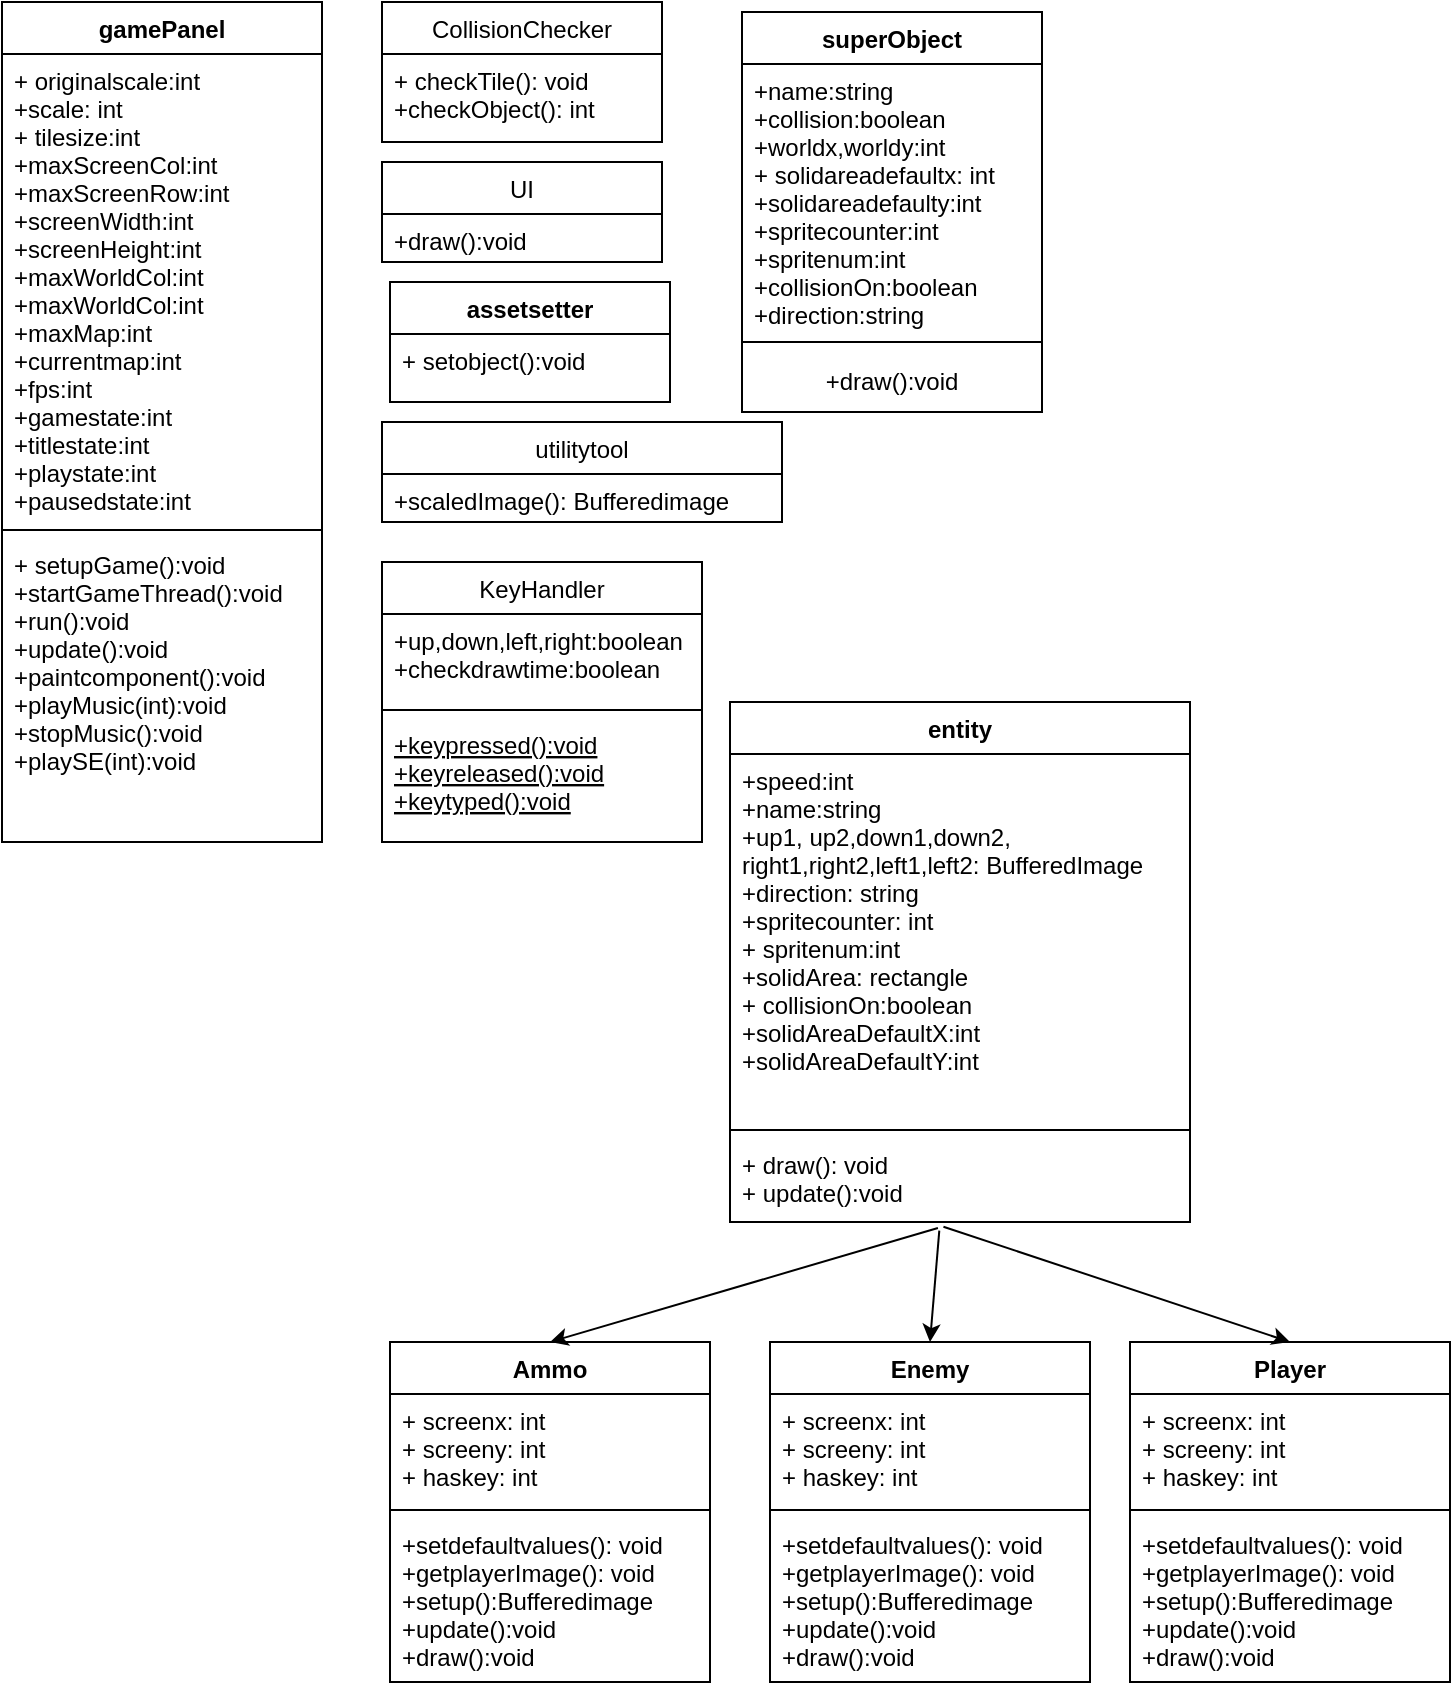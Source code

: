<mxfile version="20.8.16" type="device"><diagram id="C5RBs43oDa-KdzZeNtuy" name="Page-1"><mxGraphModel dx="712" dy="833" grid="1" gridSize="10" guides="1" tooltips="1" connect="1" arrows="1" fold="1" page="1" pageScale="1" pageWidth="827" pageHeight="1169" math="0" shadow="0"><root><mxCell id="WIyWlLk6GJQsqaUBKTNV-0"/><mxCell id="WIyWlLk6GJQsqaUBKTNV-1" parent="WIyWlLk6GJQsqaUBKTNV-0"/><mxCell id="zkfFHV4jXpPFQw0GAbJ--6" value="KeyHandler" style="swimlane;fontStyle=0;align=center;verticalAlign=top;childLayout=stackLayout;horizontal=1;startSize=26;horizontalStack=0;resizeParent=1;resizeLast=0;collapsible=1;marginBottom=0;rounded=0;shadow=0;strokeWidth=1;" parent="WIyWlLk6GJQsqaUBKTNV-1" vertex="1"><mxGeometry x="210" y="300" width="160" height="140" as="geometry"><mxRectangle x="130" y="380" width="160" height="26" as="alternateBounds"/></mxGeometry></mxCell><mxCell id="zkfFHV4jXpPFQw0GAbJ--7" value="+up,down,left,right:boolean&#10;+checkdrawtime:boolean&#10;" style="text;align=left;verticalAlign=top;spacingLeft=4;spacingRight=4;overflow=hidden;rotatable=0;points=[[0,0.5],[1,0.5]];portConstraint=eastwest;" parent="zkfFHV4jXpPFQw0GAbJ--6" vertex="1"><mxGeometry y="26" width="160" height="44" as="geometry"/></mxCell><mxCell id="zkfFHV4jXpPFQw0GAbJ--9" value="" style="line;html=1;strokeWidth=1;align=left;verticalAlign=middle;spacingTop=-1;spacingLeft=3;spacingRight=3;rotatable=0;labelPosition=right;points=[];portConstraint=eastwest;" parent="zkfFHV4jXpPFQw0GAbJ--6" vertex="1"><mxGeometry y="70" width="160" height="8" as="geometry"/></mxCell><mxCell id="zkfFHV4jXpPFQw0GAbJ--10" value="+keypressed():void&#10;+keyreleased():void&#10;+keytyped():void" style="text;align=left;verticalAlign=top;spacingLeft=4;spacingRight=4;overflow=hidden;rotatable=0;points=[[0,0.5],[1,0.5]];portConstraint=eastwest;fontStyle=4" parent="zkfFHV4jXpPFQw0GAbJ--6" vertex="1"><mxGeometry y="78" width="160" height="62" as="geometry"/></mxCell><mxCell id="6gEcbiYS4_Yfqq9fd4hm-5" value="entity" style="swimlane;fontStyle=1;align=center;verticalAlign=top;childLayout=stackLayout;horizontal=1;startSize=26;horizontalStack=0;resizeParent=1;resizeParentMax=0;resizeLast=0;collapsible=1;marginBottom=0;" vertex="1" parent="WIyWlLk6GJQsqaUBKTNV-1"><mxGeometry x="384" y="370" width="230" height="260" as="geometry"/></mxCell><mxCell id="zkfFHV4jXpPFQw0GAbJ--1" value="+speed:int&#10;+name:string&#10;+up1, up2,down1,down2,&#10;right1,right2,left1,left2: BufferedImage&#10;+direction: string&#10;+spritecounter: int&#10;+ spritenum:int&#10;+solidArea: rectangle&#10;+ collisionOn:boolean&#10;+solidAreaDefaultX:int&#10;+solidAreaDefaultY:int&#10;" style="text;align=left;verticalAlign=top;spacingLeft=4;spacingRight=4;overflow=hidden;rotatable=0;points=[[0,0.5],[1,0.5]];portConstraint=eastwest;" parent="6gEcbiYS4_Yfqq9fd4hm-5" vertex="1"><mxGeometry y="26" width="230" height="184" as="geometry"/></mxCell><mxCell id="6gEcbiYS4_Yfqq9fd4hm-7" value="" style="line;strokeWidth=1;fillColor=none;align=left;verticalAlign=middle;spacingTop=-1;spacingLeft=3;spacingRight=3;rotatable=0;labelPosition=right;points=[];portConstraint=eastwest;strokeColor=inherit;" vertex="1" parent="6gEcbiYS4_Yfqq9fd4hm-5"><mxGeometry y="210" width="230" height="8" as="geometry"/></mxCell><mxCell id="6gEcbiYS4_Yfqq9fd4hm-8" value="+ draw(): void&#10;+ update():void" style="text;strokeColor=none;fillColor=none;align=left;verticalAlign=top;spacingLeft=4;spacingRight=4;overflow=hidden;rotatable=0;points=[[0,0.5],[1,0.5]];portConstraint=eastwest;" vertex="1" parent="6gEcbiYS4_Yfqq9fd4hm-5"><mxGeometry y="218" width="230" height="42" as="geometry"/></mxCell><mxCell id="6gEcbiYS4_Yfqq9fd4hm-14" value="Player" style="swimlane;fontStyle=1;align=center;verticalAlign=top;childLayout=stackLayout;horizontal=1;startSize=26;horizontalStack=0;resizeParent=1;resizeParentMax=0;resizeLast=0;collapsible=1;marginBottom=0;" vertex="1" parent="WIyWlLk6GJQsqaUBKTNV-1"><mxGeometry x="584" y="690" width="160" height="170" as="geometry"/></mxCell><mxCell id="6gEcbiYS4_Yfqq9fd4hm-15" value="+ screenx: int&#10;+ screeny: int&#10;+ haskey: int" style="text;strokeColor=none;fillColor=none;align=left;verticalAlign=top;spacingLeft=4;spacingRight=4;overflow=hidden;rotatable=0;points=[[0,0.5],[1,0.5]];portConstraint=eastwest;" vertex="1" parent="6gEcbiYS4_Yfqq9fd4hm-14"><mxGeometry y="26" width="160" height="54" as="geometry"/></mxCell><mxCell id="6gEcbiYS4_Yfqq9fd4hm-16" value="" style="line;strokeWidth=1;fillColor=none;align=left;verticalAlign=middle;spacingTop=-1;spacingLeft=3;spacingRight=3;rotatable=0;labelPosition=right;points=[];portConstraint=eastwest;strokeColor=inherit;" vertex="1" parent="6gEcbiYS4_Yfqq9fd4hm-14"><mxGeometry y="80" width="160" height="8" as="geometry"/></mxCell><mxCell id="6gEcbiYS4_Yfqq9fd4hm-17" value="+setdefaultvalues(): void&#10;+getplayerImage(): void&#10;+setup():Bufferedimage&#10;+update():void&#10;+draw():void" style="text;strokeColor=none;fillColor=none;align=left;verticalAlign=top;spacingLeft=4;spacingRight=4;overflow=hidden;rotatable=0;points=[[0,0.5],[1,0.5]];portConstraint=eastwest;" vertex="1" parent="6gEcbiYS4_Yfqq9fd4hm-14"><mxGeometry y="88" width="160" height="82" as="geometry"/></mxCell><mxCell id="6gEcbiYS4_Yfqq9fd4hm-18" value="Enemy" style="swimlane;fontStyle=1;align=center;verticalAlign=top;childLayout=stackLayout;horizontal=1;startSize=26;horizontalStack=0;resizeParent=1;resizeParentMax=0;resizeLast=0;collapsible=1;marginBottom=0;" vertex="1" parent="WIyWlLk6GJQsqaUBKTNV-1"><mxGeometry x="404" y="690" width="160" height="170" as="geometry"/></mxCell><mxCell id="6gEcbiYS4_Yfqq9fd4hm-19" value="+ screenx: int&#10;+ screeny: int&#10;+ haskey: int" style="text;strokeColor=none;fillColor=none;align=left;verticalAlign=top;spacingLeft=4;spacingRight=4;overflow=hidden;rotatable=0;points=[[0,0.5],[1,0.5]];portConstraint=eastwest;" vertex="1" parent="6gEcbiYS4_Yfqq9fd4hm-18"><mxGeometry y="26" width="160" height="54" as="geometry"/></mxCell><mxCell id="6gEcbiYS4_Yfqq9fd4hm-20" value="" style="line;strokeWidth=1;fillColor=none;align=left;verticalAlign=middle;spacingTop=-1;spacingLeft=3;spacingRight=3;rotatable=0;labelPosition=right;points=[];portConstraint=eastwest;strokeColor=inherit;" vertex="1" parent="6gEcbiYS4_Yfqq9fd4hm-18"><mxGeometry y="80" width="160" height="8" as="geometry"/></mxCell><mxCell id="6gEcbiYS4_Yfqq9fd4hm-21" value="+setdefaultvalues(): void&#10;+getplayerImage(): void&#10;+setup():Bufferedimage&#10;+update():void&#10;+draw():void" style="text;strokeColor=none;fillColor=none;align=left;verticalAlign=top;spacingLeft=4;spacingRight=4;overflow=hidden;rotatable=0;points=[[0,0.5],[1,0.5]];portConstraint=eastwest;" vertex="1" parent="6gEcbiYS4_Yfqq9fd4hm-18"><mxGeometry y="88" width="160" height="82" as="geometry"/></mxCell><mxCell id="6gEcbiYS4_Yfqq9fd4hm-24" value="Ammo" style="swimlane;fontStyle=1;align=center;verticalAlign=top;childLayout=stackLayout;horizontal=1;startSize=26;horizontalStack=0;resizeParent=1;resizeParentMax=0;resizeLast=0;collapsible=1;marginBottom=0;" vertex="1" parent="WIyWlLk6GJQsqaUBKTNV-1"><mxGeometry x="214" y="690" width="160" height="170" as="geometry"/></mxCell><mxCell id="6gEcbiYS4_Yfqq9fd4hm-25" value="+ screenx: int&#10;+ screeny: int&#10;+ haskey: int" style="text;strokeColor=none;fillColor=none;align=left;verticalAlign=top;spacingLeft=4;spacingRight=4;overflow=hidden;rotatable=0;points=[[0,0.5],[1,0.5]];portConstraint=eastwest;" vertex="1" parent="6gEcbiYS4_Yfqq9fd4hm-24"><mxGeometry y="26" width="160" height="54" as="geometry"/></mxCell><mxCell id="6gEcbiYS4_Yfqq9fd4hm-26" value="" style="line;strokeWidth=1;fillColor=none;align=left;verticalAlign=middle;spacingTop=-1;spacingLeft=3;spacingRight=3;rotatable=0;labelPosition=right;points=[];portConstraint=eastwest;strokeColor=inherit;" vertex="1" parent="6gEcbiYS4_Yfqq9fd4hm-24"><mxGeometry y="80" width="160" height="8" as="geometry"/></mxCell><mxCell id="6gEcbiYS4_Yfqq9fd4hm-27" value="+setdefaultvalues(): void&#10;+getplayerImage(): void&#10;+setup():Bufferedimage&#10;+update():void&#10;+draw():void" style="text;strokeColor=none;fillColor=none;align=left;verticalAlign=top;spacingLeft=4;spacingRight=4;overflow=hidden;rotatable=0;points=[[0,0.5],[1,0.5]];portConstraint=eastwest;" vertex="1" parent="6gEcbiYS4_Yfqq9fd4hm-24"><mxGeometry y="88" width="160" height="82" as="geometry"/></mxCell><mxCell id="6gEcbiYS4_Yfqq9fd4hm-28" value="" style="endArrow=classic;html=1;rounded=0;exitX=0.455;exitY=1.103;exitDx=0;exitDy=0;exitPerimeter=0;entryX=0.5;entryY=0;entryDx=0;entryDy=0;" edge="1" parent="WIyWlLk6GJQsqaUBKTNV-1" source="6gEcbiYS4_Yfqq9fd4hm-8" target="6gEcbiYS4_Yfqq9fd4hm-18"><mxGeometry width="50" height="50" relative="1" as="geometry"><mxPoint x="434" y="710" as="sourcePoint"/><mxPoint x="484" y="660" as="targetPoint"/></mxGeometry></mxCell><mxCell id="6gEcbiYS4_Yfqq9fd4hm-29" value="" style="endArrow=classic;html=1;rounded=0;exitX=0.452;exitY=1.071;exitDx=0;exitDy=0;exitPerimeter=0;entryX=0.5;entryY=0;entryDx=0;entryDy=0;" edge="1" parent="WIyWlLk6GJQsqaUBKTNV-1" source="6gEcbiYS4_Yfqq9fd4hm-8" target="6gEcbiYS4_Yfqq9fd4hm-24"><mxGeometry width="50" height="50" relative="1" as="geometry"><mxPoint x="434" y="710" as="sourcePoint"/><mxPoint x="484" y="660" as="targetPoint"/></mxGeometry></mxCell><mxCell id="6gEcbiYS4_Yfqq9fd4hm-30" value="" style="endArrow=classic;html=1;rounded=0;entryX=0.5;entryY=0;entryDx=0;entryDy=0;exitX=0.464;exitY=1.056;exitDx=0;exitDy=0;exitPerimeter=0;" edge="1" parent="WIyWlLk6GJQsqaUBKTNV-1" source="6gEcbiYS4_Yfqq9fd4hm-8" target="6gEcbiYS4_Yfqq9fd4hm-14"><mxGeometry width="50" height="50" relative="1" as="geometry"><mxPoint x="434" y="710" as="sourcePoint"/><mxPoint x="484" y="660" as="targetPoint"/></mxGeometry></mxCell><mxCell id="6gEcbiYS4_Yfqq9fd4hm-31" value="assetsetter" style="swimlane;fontStyle=1;align=center;verticalAlign=top;childLayout=stackLayout;horizontal=1;startSize=26;horizontalStack=0;resizeParent=1;resizeParentMax=0;resizeLast=0;collapsible=1;marginBottom=0;" vertex="1" parent="WIyWlLk6GJQsqaUBKTNV-1"><mxGeometry x="214" y="160" width="140" height="60" as="geometry"/></mxCell><mxCell id="6gEcbiYS4_Yfqq9fd4hm-32" value="+ setobject():void" style="text;strokeColor=none;fillColor=none;align=left;verticalAlign=top;spacingLeft=4;spacingRight=4;overflow=hidden;rotatable=0;points=[[0,0.5],[1,0.5]];portConstraint=eastwest;" vertex="1" parent="6gEcbiYS4_Yfqq9fd4hm-31"><mxGeometry y="26" width="140" height="34" as="geometry"/></mxCell><mxCell id="6gEcbiYS4_Yfqq9fd4hm-35" value="CollisionChecker" style="swimlane;fontStyle=0;childLayout=stackLayout;horizontal=1;startSize=26;fillColor=none;horizontalStack=0;resizeParent=1;resizeParentMax=0;resizeLast=0;collapsible=1;marginBottom=0;" vertex="1" parent="WIyWlLk6GJQsqaUBKTNV-1"><mxGeometry x="210" y="20" width="140" height="70" as="geometry"/></mxCell><mxCell id="6gEcbiYS4_Yfqq9fd4hm-36" value="+ checkTile(): void&#10;+checkObject(): int" style="text;strokeColor=none;fillColor=none;align=left;verticalAlign=top;spacingLeft=4;spacingRight=4;overflow=hidden;rotatable=0;points=[[0,0.5],[1,0.5]];portConstraint=eastwest;" vertex="1" parent="6gEcbiYS4_Yfqq9fd4hm-35"><mxGeometry y="26" width="140" height="44" as="geometry"/></mxCell><mxCell id="6gEcbiYS4_Yfqq9fd4hm-39" value="gamePanel" style="swimlane;fontStyle=1;align=center;verticalAlign=top;childLayout=stackLayout;horizontal=1;startSize=26;horizontalStack=0;resizeParent=1;resizeParentMax=0;resizeLast=0;collapsible=1;marginBottom=0;" vertex="1" parent="WIyWlLk6GJQsqaUBKTNV-1"><mxGeometry x="20" y="20" width="160" height="420" as="geometry"/></mxCell><mxCell id="6gEcbiYS4_Yfqq9fd4hm-40" value="+ originalscale:int&#10;+scale: int&#10;+ tilesize:int&#10;+maxScreenCol:int&#10;+maxScreenRow:int&#10;+screenWidth:int&#10;+screenHeight:int&#10;+maxWorldCol:int&#10;+maxWorldCol:int&#10;+maxMap:int&#10;+currentmap:int&#10;+fps:int&#10;+gamestate:int&#10;+titlestate:int&#10;+playstate:int&#10;+pausedstate:int" style="text;strokeColor=none;fillColor=none;align=left;verticalAlign=top;spacingLeft=4;spacingRight=4;overflow=hidden;rotatable=0;points=[[0,0.5],[1,0.5]];portConstraint=eastwest;" vertex="1" parent="6gEcbiYS4_Yfqq9fd4hm-39"><mxGeometry y="26" width="160" height="234" as="geometry"/></mxCell><mxCell id="6gEcbiYS4_Yfqq9fd4hm-41" value="" style="line;strokeWidth=1;fillColor=none;align=left;verticalAlign=middle;spacingTop=-1;spacingLeft=3;spacingRight=3;rotatable=0;labelPosition=right;points=[];portConstraint=eastwest;strokeColor=inherit;" vertex="1" parent="6gEcbiYS4_Yfqq9fd4hm-39"><mxGeometry y="260" width="160" height="8" as="geometry"/></mxCell><mxCell id="6gEcbiYS4_Yfqq9fd4hm-42" value="+ setupGame():void&#10;+startGameThread():void&#10;+run():void&#10;+update():void&#10;+paintcomponent():void&#10;+playMusic(int):void&#10;+stopMusic():void&#10;+playSE(int):void" style="text;strokeColor=none;fillColor=none;align=left;verticalAlign=top;spacingLeft=4;spacingRight=4;overflow=hidden;rotatable=0;points=[[0,0.5],[1,0.5]];portConstraint=eastwest;" vertex="1" parent="6gEcbiYS4_Yfqq9fd4hm-39"><mxGeometry y="268" width="160" height="152" as="geometry"/></mxCell><mxCell id="6gEcbiYS4_Yfqq9fd4hm-48" value="superObject" style="swimlane;fontStyle=1;align=center;verticalAlign=top;childLayout=stackLayout;horizontal=1;startSize=26;horizontalStack=0;resizeParent=1;resizeParentMax=0;resizeLast=0;collapsible=1;marginBottom=0;" vertex="1" parent="WIyWlLk6GJQsqaUBKTNV-1"><mxGeometry x="390" y="25" width="150" height="200" as="geometry"/></mxCell><mxCell id="6gEcbiYS4_Yfqq9fd4hm-49" value="+name:string&#10;+collision:boolean&#10;+worldx,worldy:int&#10;+ solidareadefaultx: int&#10;+solidareadefaulty:int&#10;+spritecounter:int&#10;+spritenum:int&#10;+collisionOn:boolean&#10;+direction:string" style="text;strokeColor=none;fillColor=none;align=left;verticalAlign=top;spacingLeft=4;spacingRight=4;overflow=hidden;rotatable=0;points=[[0,0.5],[1,0.5]];portConstraint=eastwest;" vertex="1" parent="6gEcbiYS4_Yfqq9fd4hm-48"><mxGeometry y="26" width="150" height="134" as="geometry"/></mxCell><mxCell id="6gEcbiYS4_Yfqq9fd4hm-60" value="" style="line;strokeWidth=1;fillColor=none;align=left;verticalAlign=middle;spacingTop=-1;spacingLeft=3;spacingRight=3;rotatable=0;labelPosition=right;points=[];portConstraint=eastwest;strokeColor=inherit;" vertex="1" parent="6gEcbiYS4_Yfqq9fd4hm-48"><mxGeometry y="160" width="150" height="10" as="geometry"/></mxCell><mxCell id="6gEcbiYS4_Yfqq9fd4hm-61" value="+draw():void" style="text;html=1;strokeColor=none;fillColor=none;align=center;verticalAlign=middle;whiteSpace=wrap;rounded=0;" vertex="1" parent="6gEcbiYS4_Yfqq9fd4hm-48"><mxGeometry y="170" width="150" height="30" as="geometry"/></mxCell><mxCell id="6gEcbiYS4_Yfqq9fd4hm-52" value="UI" style="swimlane;fontStyle=0;childLayout=stackLayout;horizontal=1;startSize=26;fillColor=none;horizontalStack=0;resizeParent=1;resizeParentMax=0;resizeLast=0;collapsible=1;marginBottom=0;" vertex="1" parent="WIyWlLk6GJQsqaUBKTNV-1"><mxGeometry x="210" y="100" width="140" height="50" as="geometry"/></mxCell><mxCell id="6gEcbiYS4_Yfqq9fd4hm-53" value="+draw():void" style="text;strokeColor=none;fillColor=none;align=left;verticalAlign=top;spacingLeft=4;spacingRight=4;overflow=hidden;rotatable=0;points=[[0,0.5],[1,0.5]];portConstraint=eastwest;" vertex="1" parent="6gEcbiYS4_Yfqq9fd4hm-52"><mxGeometry y="26" width="140" height="24" as="geometry"/></mxCell><mxCell id="6gEcbiYS4_Yfqq9fd4hm-56" value="utilitytool" style="swimlane;fontStyle=0;childLayout=stackLayout;horizontal=1;startSize=26;fillColor=none;horizontalStack=0;resizeParent=1;resizeParentMax=0;resizeLast=0;collapsible=1;marginBottom=0;" vertex="1" parent="WIyWlLk6GJQsqaUBKTNV-1"><mxGeometry x="210" y="230" width="200" height="50" as="geometry"/></mxCell><mxCell id="6gEcbiYS4_Yfqq9fd4hm-57" value="+scaledImage(): Bufferedimage" style="text;strokeColor=none;fillColor=none;align=left;verticalAlign=top;spacingLeft=4;spacingRight=4;overflow=hidden;rotatable=0;points=[[0,0.5],[1,0.5]];portConstraint=eastwest;" vertex="1" parent="6gEcbiYS4_Yfqq9fd4hm-56"><mxGeometry y="26" width="200" height="24" as="geometry"/></mxCell></root></mxGraphModel></diagram></mxfile>